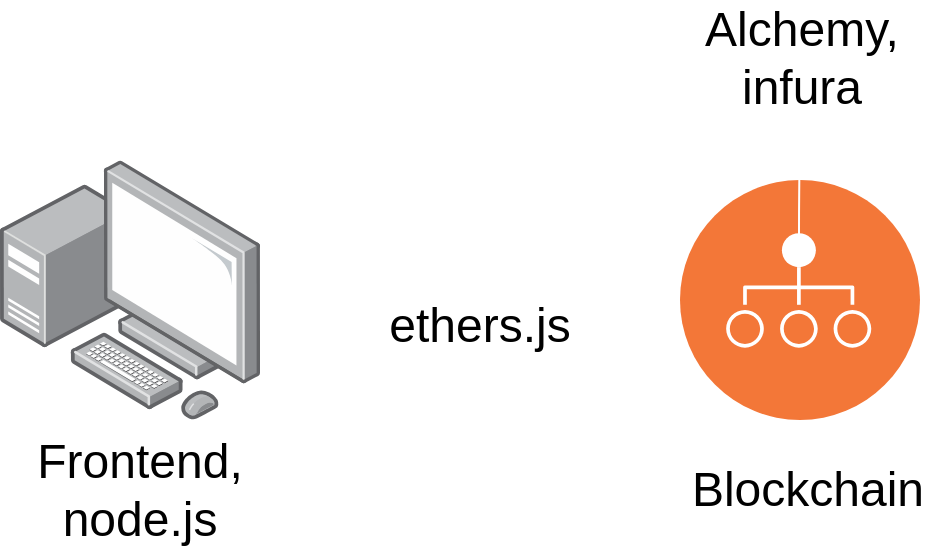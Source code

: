 <mxfile>
    <diagram id="rdtYW1VI75ZA1PBWrCwU" name="Page-1">
        <mxGraphModel dx="718" dy="364" grid="0" gridSize="10" guides="1" tooltips="1" connect="1" arrows="1" fold="1" page="0" pageScale="1" pageWidth="850" pageHeight="1100" math="0" shadow="0">
            <root>
                <mxCell id="0"/>
                <mxCell id="1" parent="0"/>
                <mxCell id="2" value="" style="points=[];aspect=fixed;html=1;align=center;shadow=0;dashed=0;image;image=img/lib/allied_telesis/computer_and_terminals/Personal_Computer_with_Server.svg;" parent="1" vertex="1">
                    <mxGeometry x="60" y="90" width="130" height="130" as="geometry"/>
                </mxCell>
                <mxCell id="3" value="&lt;font style=&quot;font-size: 24px&quot;&gt;Frontend,&lt;br&gt;node.js&lt;br&gt;&lt;/font&gt;" style="text;html=1;strokeColor=none;fillColor=none;align=center;verticalAlign=middle;whiteSpace=wrap;rounded=0;" parent="1" vertex="1">
                    <mxGeometry x="100" y="240" width="60" height="30" as="geometry"/>
                </mxCell>
                <mxCell id="4" value="" style="aspect=fixed;perimeter=ellipsePerimeter;html=1;align=center;shadow=0;dashed=0;fontColor=#4277BB;labelBackgroundColor=#ffffff;fontSize=12;spacingTop=3;image;image=img/lib/ibm/devops/provision.svg;" parent="1" vertex="1">
                    <mxGeometry x="400" y="100" width="120" height="120" as="geometry"/>
                </mxCell>
                <mxCell id="5" value="&lt;font style=&quot;font-size: 24px&quot;&gt;Blockchain&lt;/font&gt;" style="text;html=1;strokeColor=none;fillColor=none;align=center;verticalAlign=middle;whiteSpace=wrap;rounded=0;" parent="1" vertex="1">
                    <mxGeometry x="434" y="240" width="60" height="30" as="geometry"/>
                </mxCell>
                <mxCell id="7" value="" style="shape=link;html=1;fontSize=24;fillColor=#FFFFFF;strokeColor=#FFFFFF;" parent="1" edge="1">
                    <mxGeometry width="100" relative="1" as="geometry">
                        <mxPoint x="194" y="191" as="sourcePoint"/>
                        <mxPoint x="404" y="191" as="targetPoint"/>
                    </mxGeometry>
                </mxCell>
                <mxCell id="9" value="&lt;font style=&quot;font-size: 24px&quot;&gt;ethers.js&lt;/font&gt;" style="text;html=1;strokeColor=none;fillColor=none;align=center;verticalAlign=middle;whiteSpace=wrap;rounded=0;" parent="1" vertex="1">
                    <mxGeometry x="270" y="158" width="60" height="30" as="geometry"/>
                </mxCell>
                <mxCell id="10" value="" style="endArrow=classic;html=1;fontSize=24;strokeColor=#FFFFFF;fillColor=#333333;" parent="1" edge="1">
                    <mxGeometry width="50" height="50" relative="1" as="geometry">
                        <mxPoint x="459.5" y="136" as="sourcePoint"/>
                        <mxPoint x="460" y="66" as="targetPoint"/>
                        <Array as="points">
                            <mxPoint x="459.5" y="116"/>
                        </Array>
                    </mxGeometry>
                </mxCell>
                <mxCell id="11" value="&lt;font style=&quot;font-size: 24px&quot;&gt;Alchemy,&lt;br&gt;infura&lt;br&gt;&lt;/font&gt;" style="text;html=1;strokeColor=none;fillColor=none;align=center;verticalAlign=middle;whiteSpace=wrap;rounded=0;" parent="1" vertex="1">
                    <mxGeometry x="431" y="24" width="60" height="30" as="geometry"/>
                </mxCell>
            </root>
        </mxGraphModel>
    </diagram>
</mxfile>